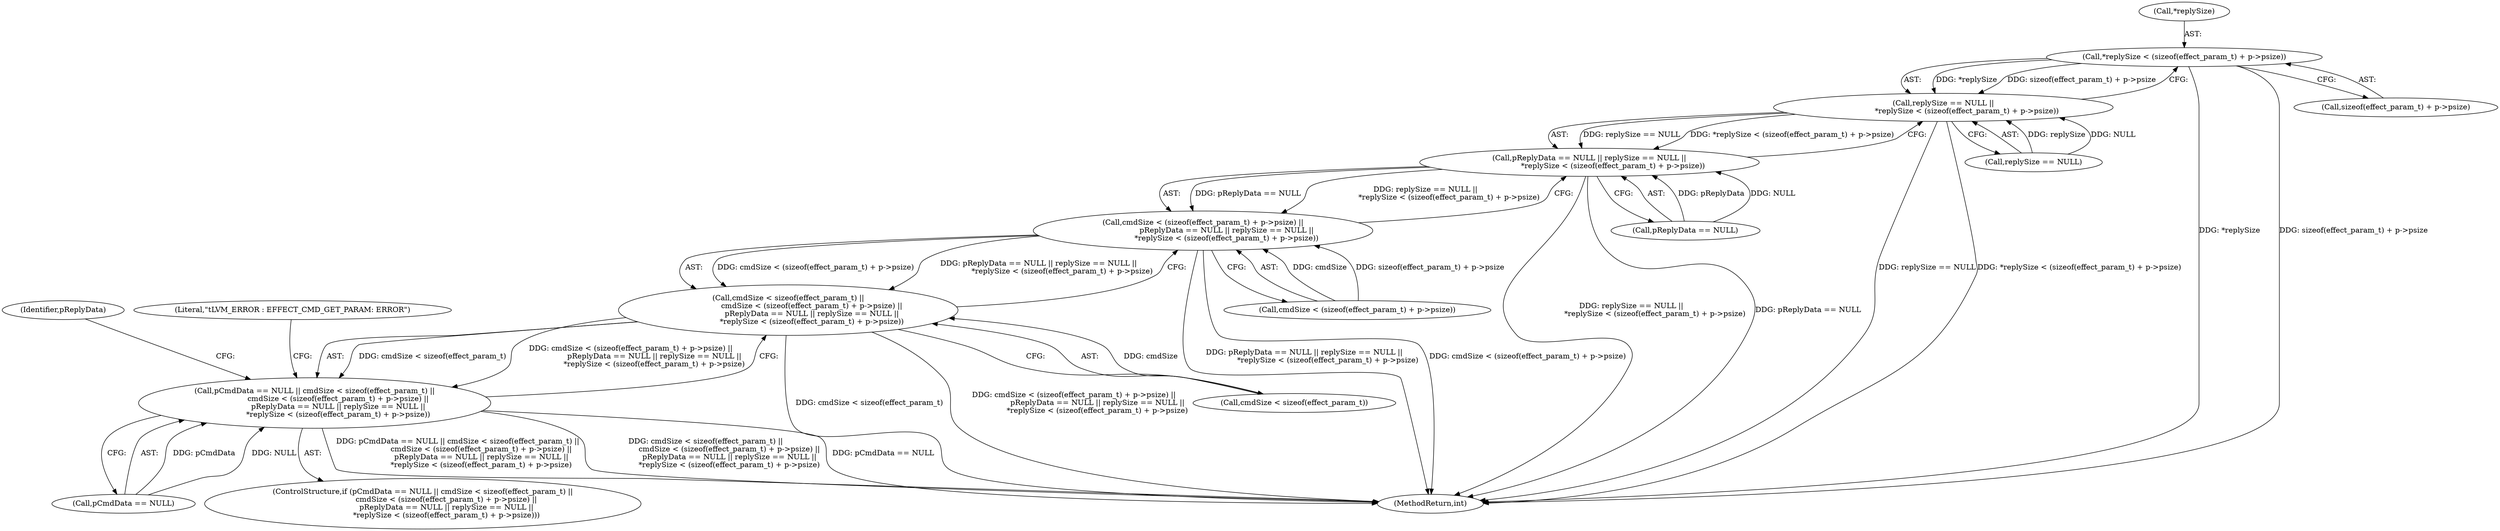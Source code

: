 digraph "0_Android_aeea52da00d210587fb3ed895de3d5f2e0264c88_4@pointer" {
"1000352" [label="(Call,*replySize < (sizeof(effect_param_t) + p->psize))"];
"1000348" [label="(Call,replySize == NULL ||\n                    *replySize < (sizeof(effect_param_t) + p->psize))"];
"1000344" [label="(Call,pReplyData == NULL || replySize == NULL ||\n                    *replySize < (sizeof(effect_param_t) + p->psize))"];
"1000335" [label="(Call,cmdSize < (sizeof(effect_param_t) + p->psize) ||\n                    pReplyData == NULL || replySize == NULL ||\n                    *replySize < (sizeof(effect_param_t) + p->psize))"];
"1000330" [label="(Call,cmdSize < sizeof(effect_param_t) ||\n                    cmdSize < (sizeof(effect_param_t) + p->psize) ||\n                    pReplyData == NULL || replySize == NULL ||\n                    *replySize < (sizeof(effect_param_t) + p->psize))"];
"1000326" [label="(Call,pCmdData == NULL || cmdSize < sizeof(effect_param_t) ||\n                    cmdSize < (sizeof(effect_param_t) + p->psize) ||\n                    pReplyData == NULL || replySize == NULL ||\n                    *replySize < (sizeof(effect_param_t) + p->psize))"];
"1000327" [label="(Call,pCmdData == NULL)"];
"1001260" [label="(MethodReturn,int)"];
"1000348" [label="(Call,replySize == NULL ||\n                    *replySize < (sizeof(effect_param_t) + p->psize))"];
"1000325" [label="(ControlStructure,if (pCmdData == NULL || cmdSize < sizeof(effect_param_t) ||\n                    cmdSize < (sizeof(effect_param_t) + p->psize) ||\n                    pReplyData == NULL || replySize == NULL ||\n                    *replySize < (sizeof(effect_param_t) + p->psize)))"];
"1000368" [label="(Identifier,pReplyData)"];
"1000326" [label="(Call,pCmdData == NULL || cmdSize < sizeof(effect_param_t) ||\n                    cmdSize < (sizeof(effect_param_t) + p->psize) ||\n                    pReplyData == NULL || replySize == NULL ||\n                    *replySize < (sizeof(effect_param_t) + p->psize))"];
"1000344" [label="(Call,pReplyData == NULL || replySize == NULL ||\n                    *replySize < (sizeof(effect_param_t) + p->psize))"];
"1000355" [label="(Call,sizeof(effect_param_t) + p->psize)"];
"1000330" [label="(Call,cmdSize < sizeof(effect_param_t) ||\n                    cmdSize < (sizeof(effect_param_t) + p->psize) ||\n                    pReplyData == NULL || replySize == NULL ||\n                    *replySize < (sizeof(effect_param_t) + p->psize))"];
"1000349" [label="(Call,replySize == NULL)"];
"1000336" [label="(Call,cmdSize < (sizeof(effect_param_t) + p->psize))"];
"1000345" [label="(Call,pReplyData == NULL)"];
"1000353" [label="(Call,*replySize)"];
"1000352" [label="(Call,*replySize < (sizeof(effect_param_t) + p->psize))"];
"1000363" [label="(Literal,\"\tLVM_ERROR : EFFECT_CMD_GET_PARAM: ERROR\")"];
"1000335" [label="(Call,cmdSize < (sizeof(effect_param_t) + p->psize) ||\n                    pReplyData == NULL || replySize == NULL ||\n                    *replySize < (sizeof(effect_param_t) + p->psize))"];
"1000331" [label="(Call,cmdSize < sizeof(effect_param_t))"];
"1000352" -> "1000348"  [label="AST: "];
"1000352" -> "1000355"  [label="CFG: "];
"1000353" -> "1000352"  [label="AST: "];
"1000355" -> "1000352"  [label="AST: "];
"1000348" -> "1000352"  [label="CFG: "];
"1000352" -> "1001260"  [label="DDG: *replySize"];
"1000352" -> "1001260"  [label="DDG: sizeof(effect_param_t) + p->psize"];
"1000352" -> "1000348"  [label="DDG: *replySize"];
"1000352" -> "1000348"  [label="DDG: sizeof(effect_param_t) + p->psize"];
"1000348" -> "1000344"  [label="AST: "];
"1000348" -> "1000349"  [label="CFG: "];
"1000349" -> "1000348"  [label="AST: "];
"1000344" -> "1000348"  [label="CFG: "];
"1000348" -> "1001260"  [label="DDG: replySize == NULL"];
"1000348" -> "1001260"  [label="DDG: *replySize < (sizeof(effect_param_t) + p->psize)"];
"1000348" -> "1000344"  [label="DDG: replySize == NULL"];
"1000348" -> "1000344"  [label="DDG: *replySize < (sizeof(effect_param_t) + p->psize)"];
"1000349" -> "1000348"  [label="DDG: replySize"];
"1000349" -> "1000348"  [label="DDG: NULL"];
"1000344" -> "1000335"  [label="AST: "];
"1000344" -> "1000345"  [label="CFG: "];
"1000345" -> "1000344"  [label="AST: "];
"1000335" -> "1000344"  [label="CFG: "];
"1000344" -> "1001260"  [label="DDG: replySize == NULL ||\n                    *replySize < (sizeof(effect_param_t) + p->psize)"];
"1000344" -> "1001260"  [label="DDG: pReplyData == NULL"];
"1000344" -> "1000335"  [label="DDG: pReplyData == NULL"];
"1000344" -> "1000335"  [label="DDG: replySize == NULL ||\n                    *replySize < (sizeof(effect_param_t) + p->psize)"];
"1000345" -> "1000344"  [label="DDG: pReplyData"];
"1000345" -> "1000344"  [label="DDG: NULL"];
"1000335" -> "1000330"  [label="AST: "];
"1000335" -> "1000336"  [label="CFG: "];
"1000336" -> "1000335"  [label="AST: "];
"1000330" -> "1000335"  [label="CFG: "];
"1000335" -> "1001260"  [label="DDG: pReplyData == NULL || replySize == NULL ||\n                    *replySize < (sizeof(effect_param_t) + p->psize)"];
"1000335" -> "1001260"  [label="DDG: cmdSize < (sizeof(effect_param_t) + p->psize)"];
"1000335" -> "1000330"  [label="DDG: cmdSize < (sizeof(effect_param_t) + p->psize)"];
"1000335" -> "1000330"  [label="DDG: pReplyData == NULL || replySize == NULL ||\n                    *replySize < (sizeof(effect_param_t) + p->psize)"];
"1000336" -> "1000335"  [label="DDG: cmdSize"];
"1000336" -> "1000335"  [label="DDG: sizeof(effect_param_t) + p->psize"];
"1000330" -> "1000326"  [label="AST: "];
"1000330" -> "1000331"  [label="CFG: "];
"1000331" -> "1000330"  [label="AST: "];
"1000326" -> "1000330"  [label="CFG: "];
"1000330" -> "1001260"  [label="DDG: cmdSize < sizeof(effect_param_t)"];
"1000330" -> "1001260"  [label="DDG: cmdSize < (sizeof(effect_param_t) + p->psize) ||\n                    pReplyData == NULL || replySize == NULL ||\n                    *replySize < (sizeof(effect_param_t) + p->psize)"];
"1000330" -> "1000326"  [label="DDG: cmdSize < sizeof(effect_param_t)"];
"1000330" -> "1000326"  [label="DDG: cmdSize < (sizeof(effect_param_t) + p->psize) ||\n                    pReplyData == NULL || replySize == NULL ||\n                    *replySize < (sizeof(effect_param_t) + p->psize)"];
"1000331" -> "1000330"  [label="DDG: cmdSize"];
"1000326" -> "1000325"  [label="AST: "];
"1000326" -> "1000327"  [label="CFG: "];
"1000327" -> "1000326"  [label="AST: "];
"1000363" -> "1000326"  [label="CFG: "];
"1000368" -> "1000326"  [label="CFG: "];
"1000326" -> "1001260"  [label="DDG: pCmdData == NULL || cmdSize < sizeof(effect_param_t) ||\n                    cmdSize < (sizeof(effect_param_t) + p->psize) ||\n                    pReplyData == NULL || replySize == NULL ||\n                    *replySize < (sizeof(effect_param_t) + p->psize)"];
"1000326" -> "1001260"  [label="DDG: cmdSize < sizeof(effect_param_t) ||\n                    cmdSize < (sizeof(effect_param_t) + p->psize) ||\n                    pReplyData == NULL || replySize == NULL ||\n                    *replySize < (sizeof(effect_param_t) + p->psize)"];
"1000326" -> "1001260"  [label="DDG: pCmdData == NULL"];
"1000327" -> "1000326"  [label="DDG: pCmdData"];
"1000327" -> "1000326"  [label="DDG: NULL"];
}
